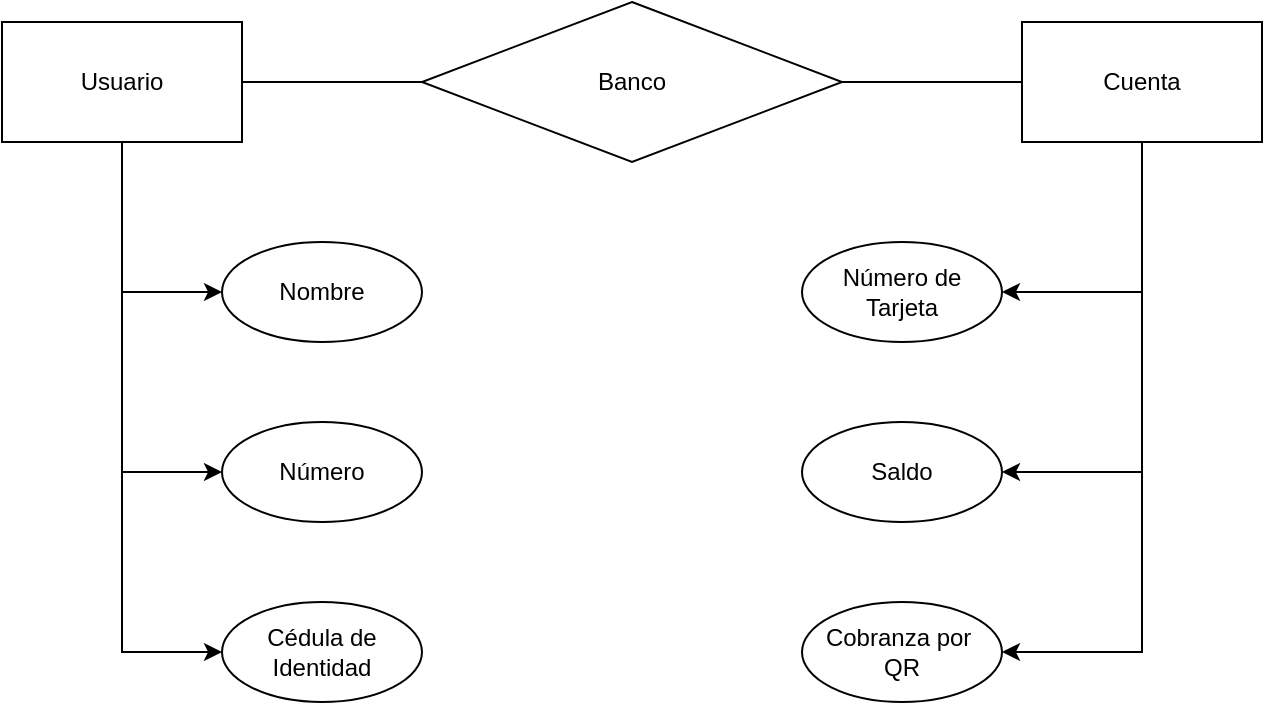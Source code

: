 <mxfile version="24.5.4" type="github">
  <diagram name="Página-1" id="sC5fTWGbnj0EXif1Bzky">
    <mxGraphModel dx="800" dy="402" grid="1" gridSize="10" guides="1" tooltips="1" connect="1" arrows="1" fold="1" page="1" pageScale="1" pageWidth="827" pageHeight="1169" math="0" shadow="0">
      <root>
        <mxCell id="0" />
        <mxCell id="1" parent="0" />
        <mxCell id="TBPSa3rNH4EjTzNLcQUl-33" style="edgeStyle=orthogonalEdgeStyle;rounded=0;orthogonalLoop=1;jettySize=auto;html=1;entryX=0;entryY=0.5;entryDx=0;entryDy=0;" edge="1" parent="1" source="TBPSa3rNH4EjTzNLcQUl-20" target="TBPSa3rNH4EjTzNLcQUl-25">
          <mxGeometry relative="1" as="geometry" />
        </mxCell>
        <mxCell id="TBPSa3rNH4EjTzNLcQUl-34" style="edgeStyle=orthogonalEdgeStyle;rounded=0;orthogonalLoop=1;jettySize=auto;html=1;entryX=0;entryY=0.5;entryDx=0;entryDy=0;" edge="1" parent="1" source="TBPSa3rNH4EjTzNLcQUl-20" target="TBPSa3rNH4EjTzNLcQUl-26">
          <mxGeometry relative="1" as="geometry" />
        </mxCell>
        <mxCell id="TBPSa3rNH4EjTzNLcQUl-35" style="edgeStyle=orthogonalEdgeStyle;rounded=0;orthogonalLoop=1;jettySize=auto;html=1;entryX=0;entryY=0.5;entryDx=0;entryDy=0;" edge="1" parent="1" source="TBPSa3rNH4EjTzNLcQUl-20" target="TBPSa3rNH4EjTzNLcQUl-27">
          <mxGeometry relative="1" as="geometry" />
        </mxCell>
        <mxCell id="TBPSa3rNH4EjTzNLcQUl-20" value="Usuario" style="rounded=0;whiteSpace=wrap;html=1;" vertex="1" parent="1">
          <mxGeometry x="120" y="80" width="120" height="60" as="geometry" />
        </mxCell>
        <mxCell id="TBPSa3rNH4EjTzNLcQUl-31" style="edgeStyle=orthogonalEdgeStyle;rounded=0;orthogonalLoop=1;jettySize=auto;html=1;entryX=1;entryY=0.5;entryDx=0;entryDy=0;" edge="1" parent="1" source="TBPSa3rNH4EjTzNLcQUl-21" target="TBPSa3rNH4EjTzNLcQUl-28">
          <mxGeometry relative="1" as="geometry">
            <Array as="points">
              <mxPoint x="690" y="215" />
            </Array>
          </mxGeometry>
        </mxCell>
        <mxCell id="TBPSa3rNH4EjTzNLcQUl-32" style="edgeStyle=orthogonalEdgeStyle;rounded=0;orthogonalLoop=1;jettySize=auto;html=1;entryX=1;entryY=0.5;entryDx=0;entryDy=0;" edge="1" parent="1" source="TBPSa3rNH4EjTzNLcQUl-21" target="TBPSa3rNH4EjTzNLcQUl-30">
          <mxGeometry relative="1" as="geometry">
            <Array as="points">
              <mxPoint x="690" y="305" />
            </Array>
          </mxGeometry>
        </mxCell>
        <mxCell id="TBPSa3rNH4EjTzNLcQUl-38" style="edgeStyle=orthogonalEdgeStyle;rounded=0;orthogonalLoop=1;jettySize=auto;html=1;entryX=1;entryY=0.5;entryDx=0;entryDy=0;" edge="1" parent="1" source="TBPSa3rNH4EjTzNLcQUl-21" target="TBPSa3rNH4EjTzNLcQUl-37">
          <mxGeometry relative="1" as="geometry">
            <Array as="points">
              <mxPoint x="690" y="395" />
            </Array>
          </mxGeometry>
        </mxCell>
        <mxCell id="TBPSa3rNH4EjTzNLcQUl-21" value="Cuenta" style="rounded=0;whiteSpace=wrap;html=1;" vertex="1" parent="1">
          <mxGeometry x="630" y="80" width="120" height="60" as="geometry" />
        </mxCell>
        <mxCell id="TBPSa3rNH4EjTzNLcQUl-22" value="Banco" style="rhombus;whiteSpace=wrap;html=1;" vertex="1" parent="1">
          <mxGeometry x="330" y="70" width="210" height="80" as="geometry" />
        </mxCell>
        <mxCell id="TBPSa3rNH4EjTzNLcQUl-23" value="" style="endArrow=none;html=1;rounded=0;exitX=1;exitY=0.5;exitDx=0;exitDy=0;entryX=0;entryY=0.5;entryDx=0;entryDy=0;" edge="1" parent="1" source="TBPSa3rNH4EjTzNLcQUl-20" target="TBPSa3rNH4EjTzNLcQUl-22">
          <mxGeometry width="50" height="50" relative="1" as="geometry">
            <mxPoint x="350" y="160" as="sourcePoint" />
            <mxPoint x="400" y="110" as="targetPoint" />
          </mxGeometry>
        </mxCell>
        <mxCell id="TBPSa3rNH4EjTzNLcQUl-24" value="" style="endArrow=none;html=1;rounded=0;entryX=0;entryY=0.5;entryDx=0;entryDy=0;" edge="1" parent="1" target="TBPSa3rNH4EjTzNLcQUl-21">
          <mxGeometry width="50" height="50" relative="1" as="geometry">
            <mxPoint x="540" y="110" as="sourcePoint" />
            <mxPoint x="620" y="110" as="targetPoint" />
          </mxGeometry>
        </mxCell>
        <mxCell id="TBPSa3rNH4EjTzNLcQUl-25" value="Nombre" style="ellipse;whiteSpace=wrap;html=1;" vertex="1" parent="1">
          <mxGeometry x="230" y="190" width="100" height="50" as="geometry" />
        </mxCell>
        <mxCell id="TBPSa3rNH4EjTzNLcQUl-26" value="Número" style="ellipse;whiteSpace=wrap;html=1;" vertex="1" parent="1">
          <mxGeometry x="230" y="280" width="100" height="50" as="geometry" />
        </mxCell>
        <mxCell id="TBPSa3rNH4EjTzNLcQUl-27" value="Cédula de Identidad" style="ellipse;whiteSpace=wrap;html=1;" vertex="1" parent="1">
          <mxGeometry x="230" y="370" width="100" height="50" as="geometry" />
        </mxCell>
        <mxCell id="TBPSa3rNH4EjTzNLcQUl-28" value="Número de Tarjeta" style="ellipse;whiteSpace=wrap;html=1;" vertex="1" parent="1">
          <mxGeometry x="520" y="190" width="100" height="50" as="geometry" />
        </mxCell>
        <mxCell id="TBPSa3rNH4EjTzNLcQUl-30" value="Saldo" style="ellipse;whiteSpace=wrap;html=1;" vertex="1" parent="1">
          <mxGeometry x="520" y="280" width="100" height="50" as="geometry" />
        </mxCell>
        <mxCell id="TBPSa3rNH4EjTzNLcQUl-37" value="&lt;div&gt;Cobranza por&amp;nbsp;&lt;/div&gt;&lt;div&gt;QR&lt;/div&gt;" style="ellipse;whiteSpace=wrap;html=1;" vertex="1" parent="1">
          <mxGeometry x="520" y="370" width="100" height="50" as="geometry" />
        </mxCell>
      </root>
    </mxGraphModel>
  </diagram>
</mxfile>

